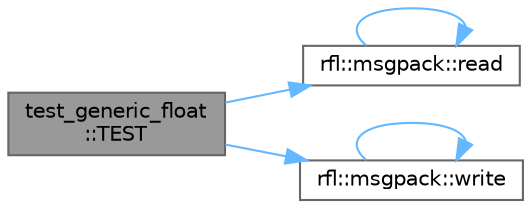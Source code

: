 digraph "test_generic_float::TEST"
{
 // LATEX_PDF_SIZE
  bgcolor="transparent";
  edge [fontname=Helvetica,fontsize=10,labelfontname=Helvetica,labelfontsize=10];
  node [fontname=Helvetica,fontsize=10,shape=box,height=0.2,width=0.4];
  rankdir="LR";
  Node1 [id="Node000001",label="test_generic_float\l::TEST",height=0.2,width=0.4,color="gray40", fillcolor="grey60", style="filled", fontcolor="black",tooltip=" "];
  Node1 -> Node2 [id="edge1_Node000001_Node000002",color="steelblue1",style="solid",tooltip=" "];
  Node2 [id="Node000002",label="rfl::msgpack::read",height=0.2,width=0.4,color="grey40", fillcolor="white", style="filled",URL="$namespacerfl_1_1msgpack.html#a5e018bd8119e3ec1e125da4c6ae3a4e3",tooltip="Parses an object from a MSGPACK var."];
  Node2 -> Node2 [id="edge2_Node000002_Node000002",color="steelblue1",style="solid",tooltip=" "];
  Node1 -> Node3 [id="edge3_Node000001_Node000003",color="steelblue1",style="solid",tooltip=" "];
  Node3 [id="Node000003",label="rfl::msgpack::write",height=0.2,width=0.4,color="grey40", fillcolor="white", style="filled",URL="$namespacerfl_1_1msgpack.html#ac67b48aca2868d1b9f48ebbefa511df1",tooltip="Returns msgpack bytes."];
  Node3 -> Node3 [id="edge4_Node000003_Node000003",color="steelblue1",style="solid",tooltip=" "];
}
